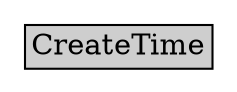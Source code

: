 digraph CreateTime {
	graph [rankdir=LR];
	node [label="\N"];
	graph [bb="0,0,104,36"];
	CreateTime [label=<<table BORDER="0" CELLBORDER="1" CELLSPACING="0"> <tr > <td BGCOLOR="#CECECE" HREF="#" TITLE="The CreateTime class is used to indicate the date and time the alert or heartbeat was created by the analyzer. ">CreateTime</td> </tr>" %</table>>, shape=plaintext, pos="52,18", width="1.4167", height="0.5"];
}
